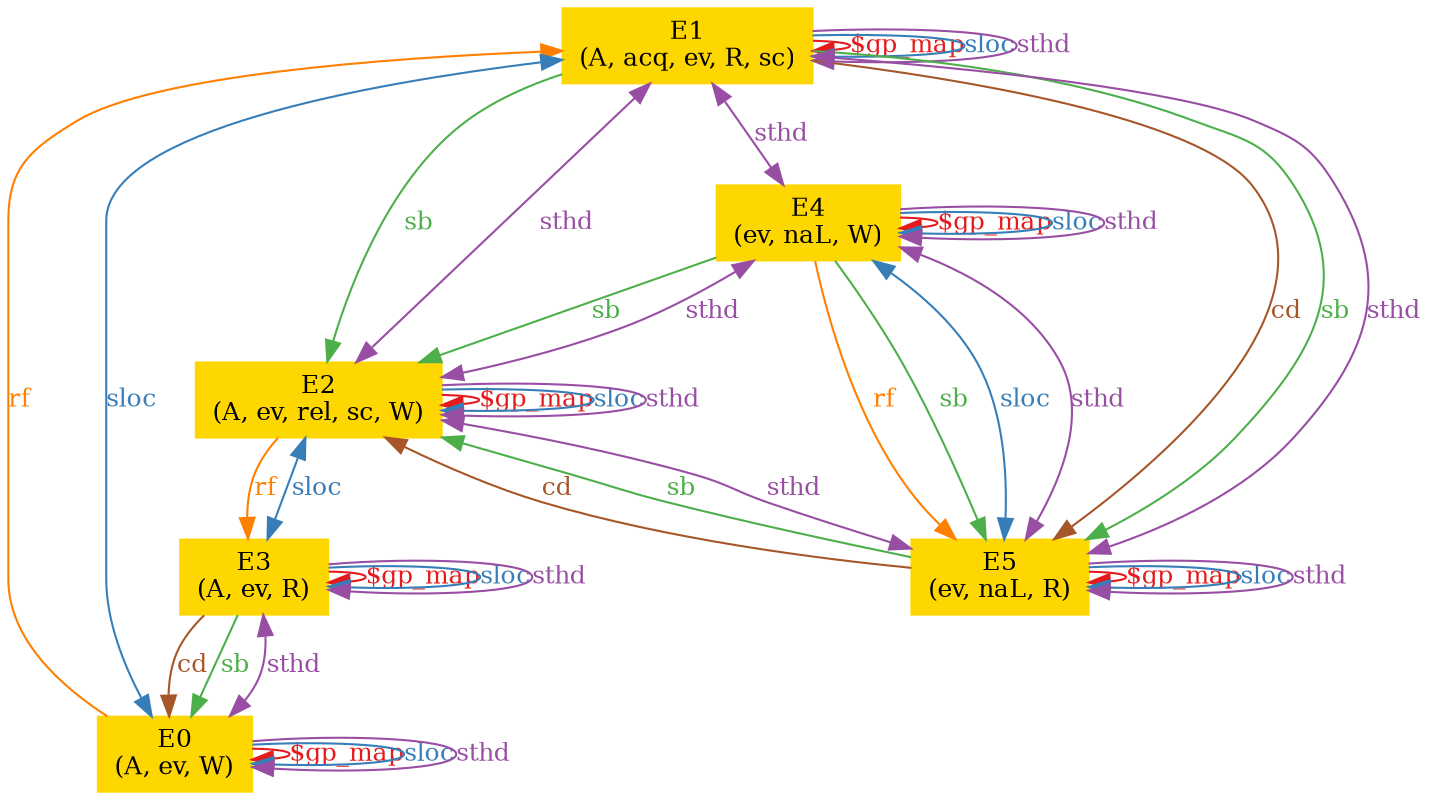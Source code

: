 digraph "graph" {
graph [fontsize=12]
node [fontsize=12]
edge [fontsize=12]
rankdir=TB;
"N1" -> "N1" [uuid = "<E0, E0>", color = "#e41a1c", fontcolor = "#e41a1c", style = "solid", label = "$gp_map", dir = "forward", weight = "1"]
"N5" -> "N5" [uuid = "<E1, E1>", color = "#e41a1c", fontcolor = "#e41a1c", style = "solid", label = "$gp_map", dir = "forward", weight = "1"]
"N3" -> "N3" [uuid = "<E2, E2>", color = "#e41a1c", fontcolor = "#e41a1c", style = "solid", label = "$gp_map", dir = "forward", weight = "1"]
"N2" -> "N2" [uuid = "<E3, E3>", color = "#e41a1c", fontcolor = "#e41a1c", style = "solid", label = "$gp_map", dir = "forward", weight = "1"]
"N4" -> "N4" [uuid = "<E4, E4>", color = "#e41a1c", fontcolor = "#e41a1c", style = "solid", label = "$gp_map", dir = "forward", weight = "1"]
"N0" -> "N0" [uuid = "<E5, E5>", color = "#e41a1c", fontcolor = "#e41a1c", style = "solid", label = "$gp_map", dir = "forward", weight = "1"]
"N5" -> "N0" [uuid = "<E1, E5>", color = "#a65628", fontcolor = "#a65628", style = "solid", label = "cd", dir = "forward", weight = "1"]
"N2" -> "N1" [uuid = "<E3, E0>", color = "#a65628", fontcolor = "#a65628", style = "solid", label = "cd", dir = "forward", weight = "1"]
"N3" -> "N0" [uuid = "<E5, E2>", color = "#a65628", fontcolor = "#a65628", style = "solid", label = "cd", dir = "back", weight = "1"]
"N5" -> "N1" [uuid = "<E0, E1>", color = "#ff7f00", fontcolor = "#ff7f00", style = "solid", label = "rf", dir = "back", weight = "1"]
"N3" -> "N2" [uuid = "<E2, E3>", color = "#ff7f00", fontcolor = "#ff7f00", style = "solid", label = "rf", dir = "forward", weight = "1"]
"N4" -> "N0" [uuid = "<E4, E5>", color = "#ff7f00", fontcolor = "#ff7f00", style = "solid", label = "rf", dir = "forward", weight = "1"]
"N5" -> "N3" [uuid = "<E1, E2>", color = "#4daf4a", fontcolor = "#4daf4a", style = "solid", label = "sb", dir = "forward", weight = "1"]
"N5" -> "N0" [uuid = "<E1, E5>", color = "#4daf4a", fontcolor = "#4daf4a", style = "solid", label = "sb", dir = "forward", weight = "1"]
"N2" -> "N1" [uuid = "<E3, E0>", color = "#4daf4a", fontcolor = "#4daf4a", style = "solid", label = "sb", dir = "forward", weight = "1"]
"N4" -> "N3" [uuid = "<E4, E2>", color = "#4daf4a", fontcolor = "#4daf4a", style = "solid", label = "sb", dir = "forward", weight = "1"]
"N4" -> "N0" [uuid = "<E4, E5>", color = "#4daf4a", fontcolor = "#4daf4a", style = "solid", label = "sb", dir = "forward", weight = "1"]
"N3" -> "N0" [uuid = "<E5, E2>", color = "#4daf4a", fontcolor = "#4daf4a", style = "solid", label = "sb", dir = "back", weight = "1"]
"N1" -> "N1" [uuid = "<E0, E0>", color = "#377eb8", fontcolor = "#377eb8", style = "solid", label = "sloc", dir = "forward", weight = "1"]
"N5" -> "N1" [uuid = "<E0, E1>", color = "#377eb8", fontcolor = "#377eb8", style = "solid", label = "sloc", dir = "both", weight = "1"]
"N5" -> "N5" [uuid = "<E1, E1>", color = "#377eb8", fontcolor = "#377eb8", style = "solid", label = "sloc", dir = "forward", weight = "1"]
"N3" -> "N3" [uuid = "<E2, E2>", color = "#377eb8", fontcolor = "#377eb8", style = "solid", label = "sloc", dir = "forward", weight = "1"]
"N3" -> "N2" [uuid = "<E2, E3>", color = "#377eb8", fontcolor = "#377eb8", style = "solid", label = "sloc", dir = "both", weight = "1"]
"N2" -> "N2" [uuid = "<E3, E3>", color = "#377eb8", fontcolor = "#377eb8", style = "solid", label = "sloc", dir = "forward", weight = "1"]
"N4" -> "N4" [uuid = "<E4, E4>", color = "#377eb8", fontcolor = "#377eb8", style = "solid", label = "sloc", dir = "forward", weight = "1"]
"N4" -> "N0" [uuid = "<E4, E5>", color = "#377eb8", fontcolor = "#377eb8", style = "solid", label = "sloc", dir = "both", weight = "1"]
"N0" -> "N0" [uuid = "<E5, E5>", color = "#377eb8", fontcolor = "#377eb8", style = "solid", label = "sloc", dir = "forward", weight = "1"]
"N1" -> "N1" [uuid = "<E0, E0>", color = "#984ea3", fontcolor = "#984ea3", style = "solid", label = "sthd", dir = "forward", weight = "1"]
"N2" -> "N1" [uuid = "<E0, E3>", color = "#984ea3", fontcolor = "#984ea3", style = "solid", label = "sthd", dir = "both", weight = "1"]
"N5" -> "N5" [uuid = "<E1, E1>", color = "#984ea3", fontcolor = "#984ea3", style = "solid", label = "sthd", dir = "forward", weight = "1"]
"N5" -> "N3" [uuid = "<E1, E2>", color = "#984ea3", fontcolor = "#984ea3", style = "solid", label = "sthd", dir = "both", weight = "1"]
"N5" -> "N4" [uuid = "<E1, E4>", color = "#984ea3", fontcolor = "#984ea3", style = "solid", label = "sthd", dir = "both", weight = "1"]
"N5" -> "N0" [uuid = "<E1, E5>", color = "#984ea3", fontcolor = "#984ea3", style = "solid", label = "sthd", dir = "both", weight = "1"]
"N3" -> "N3" [uuid = "<E2, E2>", color = "#984ea3", fontcolor = "#984ea3", style = "solid", label = "sthd", dir = "forward", weight = "1"]
"N4" -> "N3" [uuid = "<E2, E4>", color = "#984ea3", fontcolor = "#984ea3", style = "solid", label = "sthd", dir = "both", weight = "1"]
"N3" -> "N0" [uuid = "<E2, E5>", color = "#984ea3", fontcolor = "#984ea3", style = "solid", label = "sthd", dir = "both", weight = "1"]
"N2" -> "N2" [uuid = "<E3, E3>", color = "#984ea3", fontcolor = "#984ea3", style = "solid", label = "sthd", dir = "forward", weight = "1"]
"N4" -> "N4" [uuid = "<E4, E4>", color = "#984ea3", fontcolor = "#984ea3", style = "solid", label = "sthd", dir = "forward", weight = "1"]
"N4" -> "N0" [uuid = "<E4, E5>", color = "#984ea3", fontcolor = "#984ea3", style = "solid", label = "sthd", dir = "both", weight = "1"]
"N0" -> "N0" [uuid = "<E5, E5>", color = "#984ea3", fontcolor = "#984ea3", style = "solid", label = "sthd", dir = "forward", weight = "1"]
"N0" [uuid="E5", label="E5\n(ev, naL, R)", color="#ffd700", fontcolor = "#000000", shape = "box", style = "filled, solid"]
"N1" [uuid="E0", label="E0\n(A, ev, W)", color="#ffd700", fontcolor = "#000000", shape = "box", style = "filled, solid"]
"N2" [uuid="E3", label="E3\n(A, ev, R)", color="#ffd700", fontcolor = "#000000", shape = "box", style = "filled, solid"]
"N3" [uuid="E2", label="E2\n(A, ev, rel, sc, W)", color="#ffd700", fontcolor = "#000000", shape = "box", style = "filled, solid"]
"N4" [uuid="E4", label="E4\n(ev, naL, W)", color="#ffd700", fontcolor = "#000000", shape = "box", style = "filled, solid"]
"N5" [uuid="E1", label="E1\n(A, acq, ev, R, sc)", color="#ffd700", fontcolor = "#000000", shape = "box", style = "filled, solid"]
}

